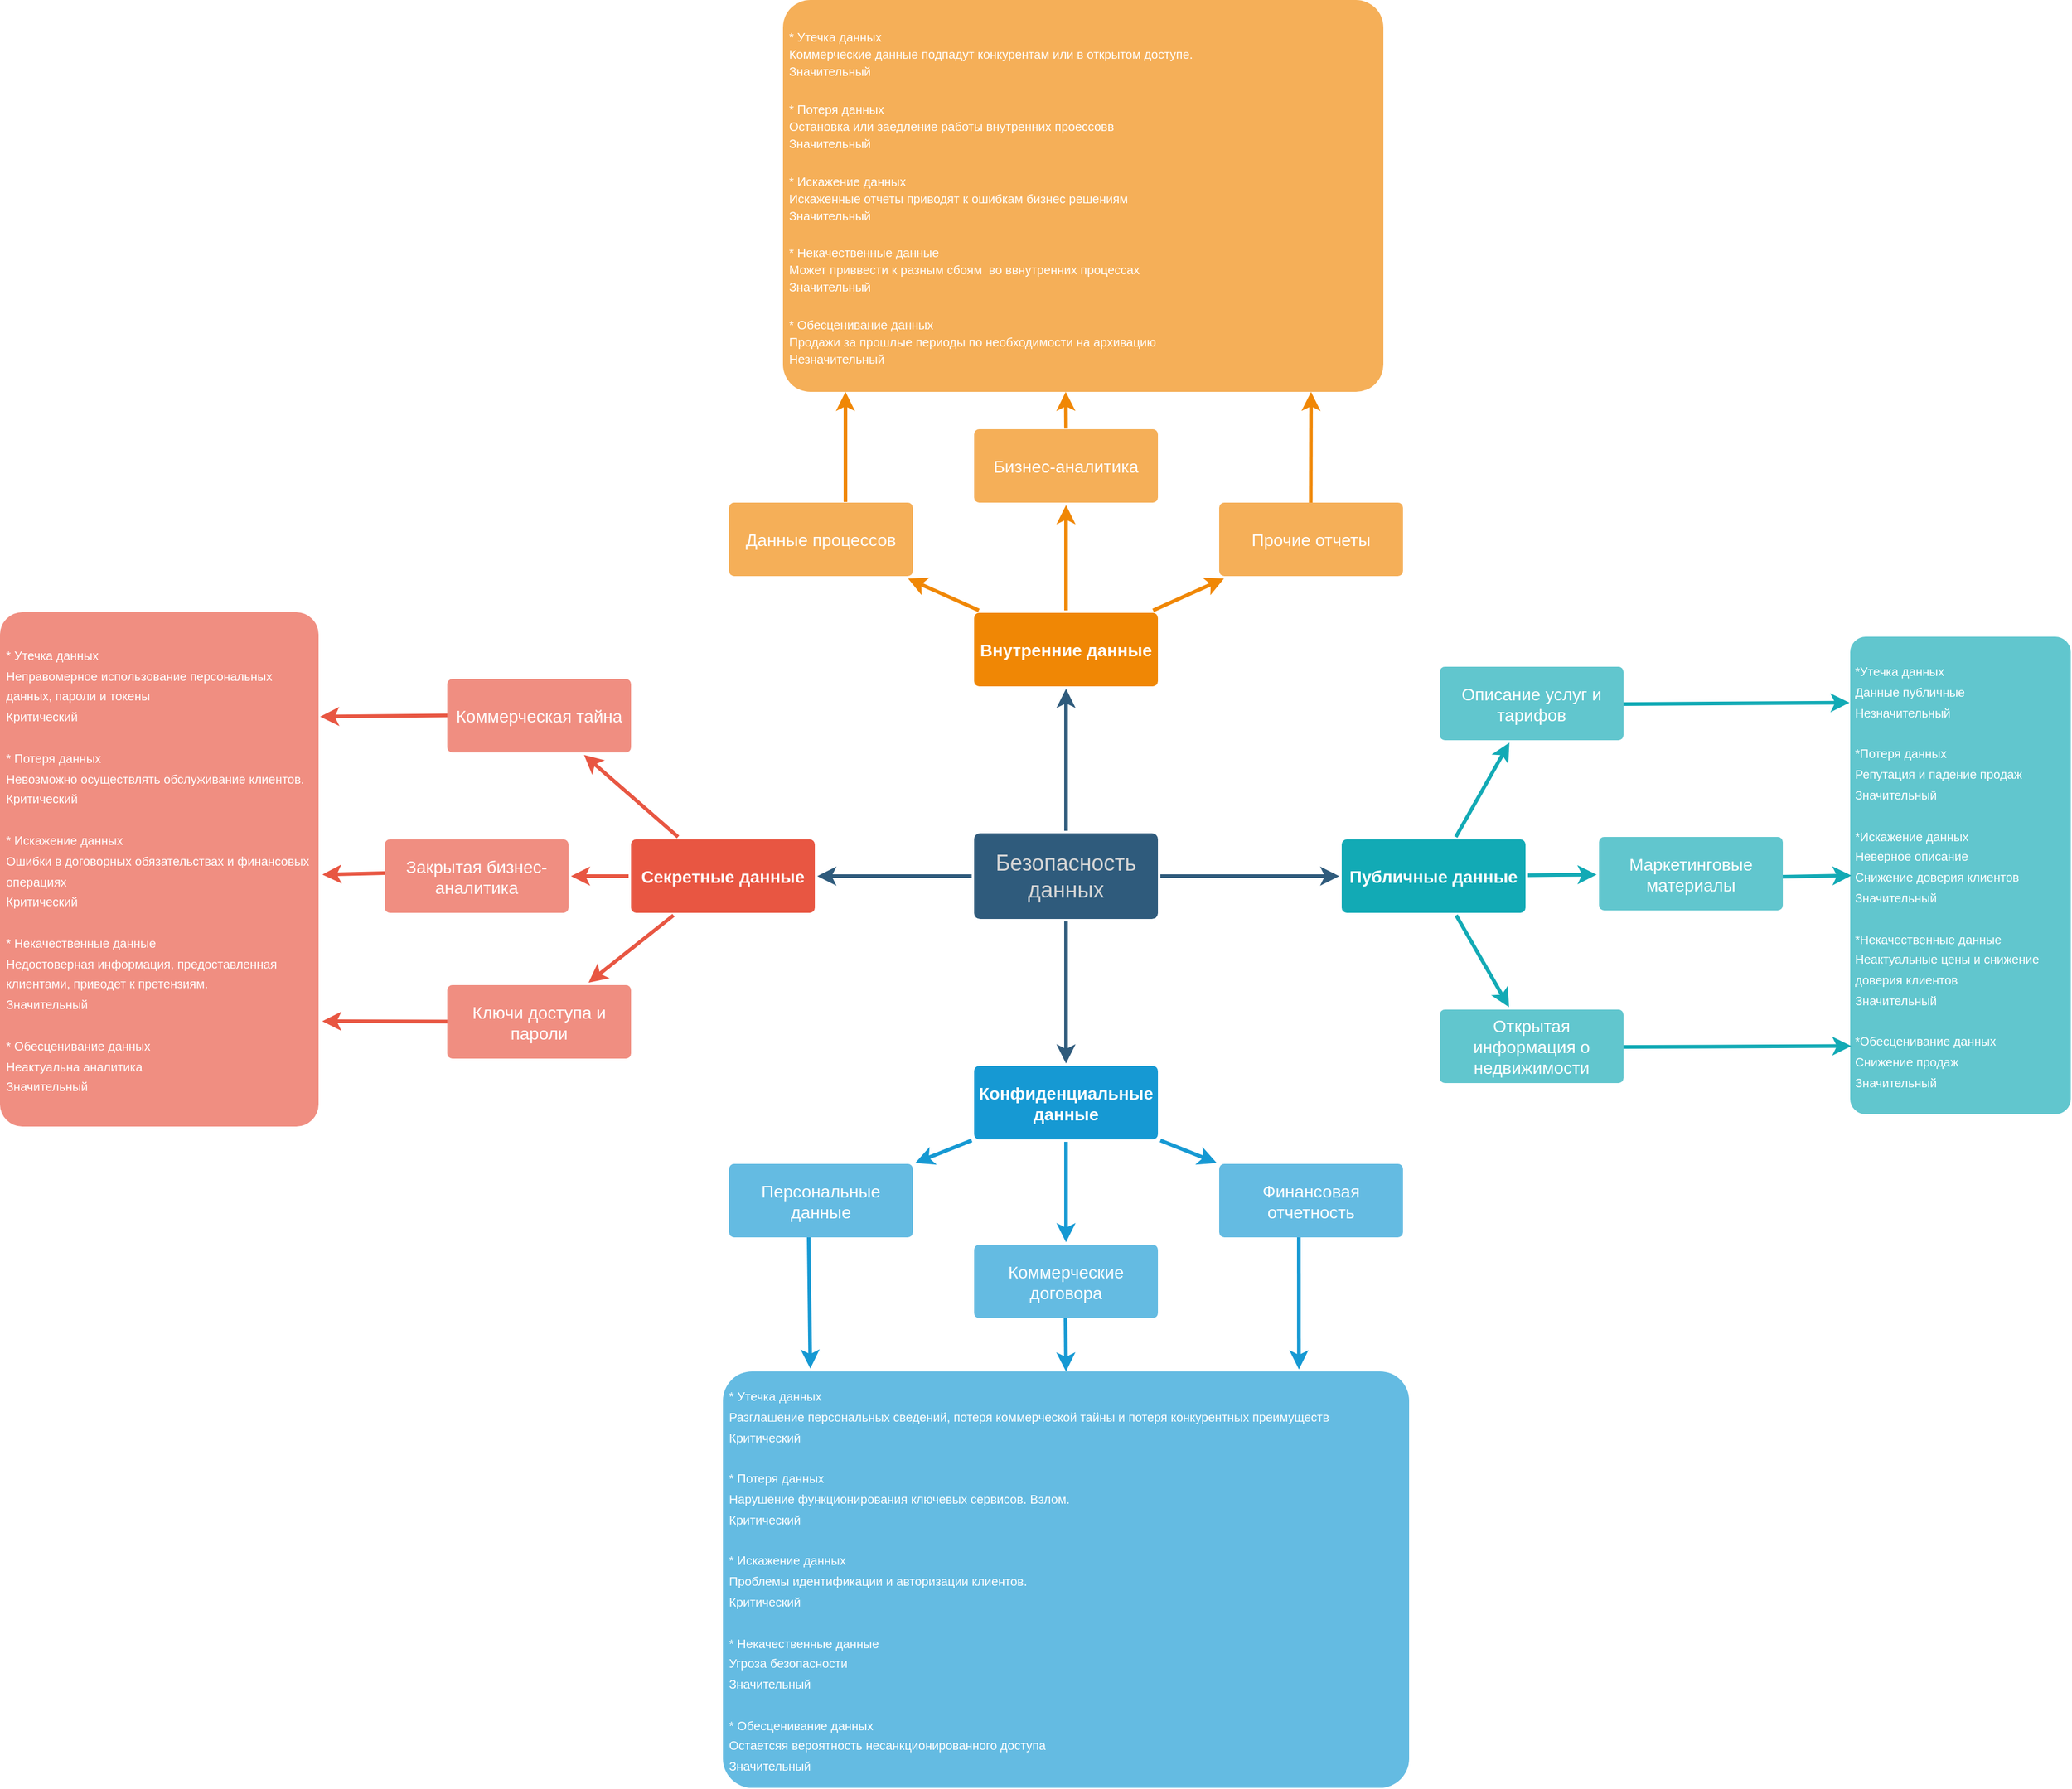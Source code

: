 <mxfile version="26.1.0">
  <diagram id="6a731a19-8d31-9384-78a2-239565b7b9f0" name="Page-1">
    <mxGraphModel dx="2339" dy="1493" grid="1" gridSize="10" guides="1" tooltips="1" connect="1" arrows="1" fold="1" page="1" pageScale="1" pageWidth="1169" pageHeight="827" background="none" math="0" shadow="0">
      <root>
        <mxCell id="0" />
        <mxCell id="1" parent="0" />
        <mxCell id="1745" value="" style="edgeStyle=none;rounded=0;jumpStyle=none;html=1;shadow=0;labelBackgroundColor=none;startArrow=none;startFill=0;endArrow=classic;endFill=1;jettySize=auto;orthogonalLoop=1;strokeColor=#2F5B7C;strokeWidth=3;fontFamily=Helvetica;fontSize=16;fontColor=#23445D;spacing=5;" parent="1" source="1749" target="1764" edge="1">
          <mxGeometry relative="1" as="geometry" />
        </mxCell>
        <mxCell id="1746" value="" style="edgeStyle=none;rounded=0;jumpStyle=none;html=1;shadow=0;labelBackgroundColor=none;startArrow=none;startFill=0;endArrow=classic;endFill=1;jettySize=auto;orthogonalLoop=1;strokeColor=#2F5B7C;strokeWidth=3;fontFamily=Helvetica;fontSize=16;fontColor=#23445D;spacing=5;" parent="1" source="1749" target="1771" edge="1">
          <mxGeometry relative="1" as="geometry" />
        </mxCell>
        <mxCell id="1747" value="" style="edgeStyle=none;rounded=0;jumpStyle=none;html=1;shadow=0;labelBackgroundColor=none;startArrow=none;startFill=0;endArrow=classic;endFill=1;jettySize=auto;orthogonalLoop=1;strokeColor=#2F5B7C;strokeWidth=3;fontFamily=Helvetica;fontSize=16;fontColor=#23445D;spacing=5;" parent="1" source="1749" target="1760" edge="1">
          <mxGeometry relative="1" as="geometry" />
        </mxCell>
        <mxCell id="1748" value="" style="edgeStyle=none;rounded=0;jumpStyle=none;html=1;shadow=0;labelBackgroundColor=none;startArrow=none;startFill=0;endArrow=classic;endFill=1;jettySize=auto;orthogonalLoop=1;strokeColor=#2F5B7C;strokeWidth=3;fontFamily=Helvetica;fontSize=16;fontColor=#23445D;spacing=5;" parent="1" source="1749" target="1753" edge="1">
          <mxGeometry relative="1" as="geometry" />
        </mxCell>
        <mxCell id="1749" value="&lt;div style=&quot;&quot;&gt;&lt;span style=&quot;background-color: initial; font-size: 18px; font-weight: 400; white-space-collapse: preserve;&quot;&gt;&lt;font face=&quot;YS Text, sans-serif&quot; color=&quot;#d6d6d6&quot;&gt;Безопасность данных&lt;/font&gt;&lt;/span&gt;&lt;/div&gt;" style="rounded=1;whiteSpace=wrap;html=1;shadow=0;labelBackgroundColor=none;strokeColor=none;strokeWidth=3;fillColor=#2F5B7C;fontFamily=Helvetica;fontSize=16;fontColor=#FFFFFF;align=center;fontStyle=1;spacing=5;arcSize=7;perimeterSpacing=2;" parent="1" vertex="1">
          <mxGeometry x="495" y="380.5" width="150" height="70" as="geometry" />
        </mxCell>
        <mxCell id="1750" value="" style="edgeStyle=none;rounded=1;jumpStyle=none;html=1;shadow=0;labelBackgroundColor=none;startArrow=none;startFill=0;jettySize=auto;orthogonalLoop=1;strokeColor=#E85642;strokeWidth=3;fontFamily=Helvetica;fontSize=14;fontColor=#FFFFFF;spacing=5;fontStyle=1;fillColor=#b0e3e6;" parent="1" source="1753" target="1756" edge="1">
          <mxGeometry relative="1" as="geometry" />
        </mxCell>
        <mxCell id="1751" value="" style="edgeStyle=none;rounded=1;jumpStyle=none;html=1;shadow=0;labelBackgroundColor=none;startArrow=none;startFill=0;jettySize=auto;orthogonalLoop=1;strokeColor=#E85642;strokeWidth=3;fontFamily=Helvetica;fontSize=14;fontColor=#FFFFFF;spacing=5;fontStyle=1;fillColor=#b0e3e6;" parent="1" source="1753" target="1755" edge="1">
          <mxGeometry relative="1" as="geometry" />
        </mxCell>
        <mxCell id="1752" value="" style="edgeStyle=none;rounded=1;jumpStyle=none;html=1;shadow=0;labelBackgroundColor=none;startArrow=none;startFill=0;jettySize=auto;orthogonalLoop=1;strokeColor=#E85642;strokeWidth=3;fontFamily=Helvetica;fontSize=14;fontColor=#FFFFFF;spacing=5;fontStyle=1;fillColor=#b0e3e6;" parent="1" source="1753" target="1754" edge="1">
          <mxGeometry relative="1" as="geometry" />
        </mxCell>
        <mxCell id="1753" value="Секретные данные" style="rounded=1;whiteSpace=wrap;html=1;shadow=0;labelBackgroundColor=none;strokeColor=none;strokeWidth=3;fillColor=#e85642;fontFamily=Helvetica;fontSize=14;fontColor=#FFFFFF;align=center;spacing=5;fontStyle=1;arcSize=7;perimeterSpacing=2;" parent="1" vertex="1">
          <mxGeometry x="215" y="385.5" width="150" height="60" as="geometry" />
        </mxCell>
        <mxCell id="1754" value="Ключи доступа и пароли" style="rounded=1;whiteSpace=wrap;html=1;shadow=0;labelBackgroundColor=none;strokeColor=none;strokeWidth=3;fillColor=#f08e81;fontFamily=Helvetica;fontSize=14;fontColor=#FFFFFF;align=center;spacing=5;fontStyle=0;arcSize=7;perimeterSpacing=2;" parent="1" vertex="1">
          <mxGeometry x="65" y="504.5" width="150" height="60" as="geometry" />
        </mxCell>
        <mxCell id="1755" value="Закрытая бизнес-аналитика" style="rounded=1;whiteSpace=wrap;html=1;shadow=0;labelBackgroundColor=none;strokeColor=none;strokeWidth=3;fillColor=#f08e81;fontFamily=Helvetica;fontSize=14;fontColor=#FFFFFF;align=center;spacing=5;fontStyle=0;arcSize=7;perimeterSpacing=2;" parent="1" vertex="1">
          <mxGeometry x="14" y="385.5" width="150" height="60" as="geometry" />
        </mxCell>
        <mxCell id="1756" value="Коммерческая тайна" style="rounded=1;whiteSpace=wrap;html=1;shadow=0;labelBackgroundColor=none;strokeColor=none;strokeWidth=3;fillColor=#f08e81;fontFamily=Helvetica;fontSize=14;fontColor=#FFFFFF;align=center;spacing=5;fontStyle=0;arcSize=7;perimeterSpacing=2;" parent="1" vertex="1">
          <mxGeometry x="65" y="254.5" width="150" height="60" as="geometry" />
        </mxCell>
        <mxCell id="1757" value="" style="edgeStyle=none;rounded=0;jumpStyle=none;html=1;shadow=0;labelBackgroundColor=none;startArrow=none;startFill=0;endArrow=classic;endFill=1;jettySize=auto;orthogonalLoop=1;strokeColor=#1699D3;strokeWidth=3;fontFamily=Helvetica;fontSize=14;fontColor=#FFFFFF;spacing=5;" parent="1" source="1760" target="1763" edge="1">
          <mxGeometry relative="1" as="geometry" />
        </mxCell>
        <mxCell id="1758" value="" style="edgeStyle=none;rounded=0;jumpStyle=none;html=1;shadow=0;labelBackgroundColor=none;startArrow=none;startFill=0;endArrow=classic;endFill=1;jettySize=auto;orthogonalLoop=1;strokeColor=#1699D3;strokeWidth=3;fontFamily=Helvetica;fontSize=14;fontColor=#FFFFFF;spacing=5;" parent="1" source="1760" target="1762" edge="1">
          <mxGeometry relative="1" as="geometry" />
        </mxCell>
        <mxCell id="1759" value="" style="edgeStyle=none;rounded=0;jumpStyle=none;html=1;shadow=0;labelBackgroundColor=none;startArrow=none;startFill=0;endArrow=classic;endFill=1;jettySize=auto;orthogonalLoop=1;strokeColor=#1699D3;strokeWidth=3;fontFamily=Helvetica;fontSize=14;fontColor=#FFFFFF;spacing=5;" parent="1" source="1760" target="1761" edge="1">
          <mxGeometry relative="1" as="geometry" />
        </mxCell>
        <mxCell id="1760" value="Конфиденциальные данные" style="rounded=1;whiteSpace=wrap;html=1;shadow=0;labelBackgroundColor=none;strokeColor=none;strokeWidth=3;fillColor=#1699d3;fontFamily=Helvetica;fontSize=14;fontColor=#FFFFFF;align=center;spacing=5;fontStyle=1;arcSize=7;perimeterSpacing=2;" parent="1" vertex="1">
          <mxGeometry x="495" y="570.5" width="150" height="60" as="geometry" />
        </mxCell>
        <mxCell id="1761" value="Финансовая отчетность" style="rounded=1;whiteSpace=wrap;html=1;shadow=0;labelBackgroundColor=none;strokeColor=none;strokeWidth=3;fillColor=#64bbe2;fontFamily=Helvetica;fontSize=14;fontColor=#FFFFFF;align=center;spacing=5;arcSize=7;perimeterSpacing=2;" parent="1" vertex="1">
          <mxGeometry x="695" y="650.5" width="150" height="60" as="geometry" />
        </mxCell>
        <mxCell id="1762" value="Коммерческие договора" style="rounded=1;whiteSpace=wrap;html=1;shadow=0;labelBackgroundColor=none;strokeColor=none;strokeWidth=3;fillColor=#64bbe2;fontFamily=Helvetica;fontSize=14;fontColor=#FFFFFF;align=center;spacing=5;arcSize=7;perimeterSpacing=2;" parent="1" vertex="1">
          <mxGeometry x="495" y="716.5" width="150" height="60" as="geometry" />
        </mxCell>
        <mxCell id="1763" value="Персональные данные" style="rounded=1;whiteSpace=wrap;html=1;shadow=0;labelBackgroundColor=none;strokeColor=none;strokeWidth=3;fillColor=#64bbe2;fontFamily=Helvetica;fontSize=14;fontColor=#FFFFFF;align=center;spacing=5;arcSize=7;perimeterSpacing=2;" parent="1" vertex="1">
          <mxGeometry x="295" y="650.5" width="150" height="60" as="geometry" />
        </mxCell>
        <mxCell id="1764" value="Внутренние данные" style="rounded=1;whiteSpace=wrap;html=1;shadow=0;labelBackgroundColor=none;strokeColor=none;strokeWidth=3;fillColor=#F08705;fontFamily=Helvetica;fontSize=14;fontColor=#FFFFFF;align=center;spacing=5;fontStyle=1;arcSize=7;perimeterSpacing=2;" parent="1" vertex="1">
          <mxGeometry x="495" y="200.5" width="150" height="60" as="geometry" />
        </mxCell>
        <mxCell id="1765" value="Прочие отчеты" style="rounded=1;whiteSpace=wrap;html=1;shadow=0;labelBackgroundColor=none;strokeColor=none;strokeWidth=3;fillColor=#f5af58;fontFamily=Helvetica;fontSize=14;fontColor=#FFFFFF;align=center;spacing=5;arcSize=7;perimeterSpacing=2;" parent="1" vertex="1">
          <mxGeometry x="695" y="110.5" width="150" height="60" as="geometry" />
        </mxCell>
        <mxCell id="1766" value="" style="edgeStyle=none;rounded=0;jumpStyle=none;html=1;shadow=0;labelBackgroundColor=none;startArrow=none;startFill=0;endArrow=classic;endFill=1;jettySize=auto;orthogonalLoop=1;strokeColor=#F08705;strokeWidth=3;fontFamily=Helvetica;fontSize=14;fontColor=#FFFFFF;spacing=5;" parent="1" source="1764" target="1765" edge="1">
          <mxGeometry relative="1" as="geometry" />
        </mxCell>
        <mxCell id="1767" value="Бизнес-аналитика" style="rounded=1;whiteSpace=wrap;html=1;shadow=0;labelBackgroundColor=none;strokeColor=none;strokeWidth=3;fillColor=#f5af58;fontFamily=Helvetica;fontSize=14;fontColor=#FFFFFF;align=center;spacing=5;arcSize=7;perimeterSpacing=2;" parent="1" vertex="1">
          <mxGeometry x="495" y="50.5" width="150" height="60" as="geometry" />
        </mxCell>
        <mxCell id="1768" value="" style="edgeStyle=none;rounded=0;jumpStyle=none;html=1;shadow=0;labelBackgroundColor=none;startArrow=none;startFill=0;endArrow=classic;endFill=1;jettySize=auto;orthogonalLoop=1;strokeColor=#F08705;strokeWidth=3;fontFamily=Helvetica;fontSize=14;fontColor=#FFFFFF;spacing=5;" parent="1" source="1764" target="1767" edge="1">
          <mxGeometry relative="1" as="geometry" />
        </mxCell>
        <mxCell id="1769" value="Данные процессов" style="rounded=1;whiteSpace=wrap;html=1;shadow=0;labelBackgroundColor=none;strokeColor=none;strokeWidth=3;fillColor=#f5af58;fontFamily=Helvetica;fontSize=14;fontColor=#FFFFFF;align=center;spacing=5;arcSize=7;perimeterSpacing=2;" parent="1" vertex="1">
          <mxGeometry x="295" y="110.5" width="150" height="60" as="geometry" />
        </mxCell>
        <mxCell id="1770" value="" style="edgeStyle=none;rounded=0;jumpStyle=none;html=1;shadow=0;labelBackgroundColor=none;startArrow=none;startFill=0;endArrow=classic;endFill=1;jettySize=auto;orthogonalLoop=1;strokeColor=#F08705;strokeWidth=3;fontFamily=Helvetica;fontSize=14;fontColor=#FFFFFF;spacing=5;" parent="1" source="1764" target="1769" edge="1">
          <mxGeometry relative="1" as="geometry" />
        </mxCell>
        <mxCell id="1771" value="Публичные данные" style="rounded=1;whiteSpace=wrap;html=1;shadow=0;labelBackgroundColor=none;strokeColor=none;strokeWidth=3;fillColor=#12aab5;fontFamily=Helvetica;fontSize=14;fontColor=#FFFFFF;align=center;spacing=5;fontStyle=1;arcSize=7;perimeterSpacing=2;" parent="1" vertex="1">
          <mxGeometry x="795" y="385.5" width="150" height="60" as="geometry" />
        </mxCell>
        <mxCell id="1772" value="Открытая информация о недвижимости" style="rounded=1;whiteSpace=wrap;html=1;shadow=0;labelBackgroundColor=none;strokeColor=none;strokeWidth=3;fillColor=#61c6ce;fontFamily=Helvetica;fontSize=14;fontColor=#FFFFFF;align=center;spacing=5;fontStyle=0;arcSize=7;perimeterSpacing=2;" parent="1" vertex="1">
          <mxGeometry x="875" y="524.5" width="150" height="60" as="geometry" />
        </mxCell>
        <mxCell id="1773" value="" style="edgeStyle=none;rounded=1;jumpStyle=none;html=1;shadow=0;labelBackgroundColor=none;startArrow=none;startFill=0;jettySize=auto;orthogonalLoop=1;strokeColor=#12AAB5;strokeWidth=3;fontFamily=Helvetica;fontSize=14;fontColor=#FFFFFF;spacing=5;fontStyle=1;fillColor=#b0e3e6;" parent="1" source="1771" target="1772" edge="1">
          <mxGeometry relative="1" as="geometry" />
        </mxCell>
        <mxCell id="1776" value="Маркетинговые материалы" style="rounded=1;whiteSpace=wrap;html=1;shadow=0;labelBackgroundColor=none;strokeColor=none;strokeWidth=3;fillColor=#61c6ce;fontFamily=Helvetica;fontSize=14;fontColor=#FFFFFF;align=center;spacing=5;fontStyle=0;arcSize=7;perimeterSpacing=2;" parent="1" vertex="1">
          <mxGeometry x="1005" y="383.5" width="150" height="60" as="geometry" />
        </mxCell>
        <mxCell id="1777" value="" style="edgeStyle=none;rounded=1;jumpStyle=none;html=1;shadow=0;labelBackgroundColor=none;startArrow=none;startFill=0;jettySize=auto;orthogonalLoop=1;strokeColor=#12AAB5;strokeWidth=3;fontFamily=Helvetica;fontSize=14;fontColor=#FFFFFF;spacing=5;fontStyle=1;fillColor=#b0e3e6;" parent="1" source="1771" target="1776" edge="1">
          <mxGeometry relative="1" as="geometry">
            <Array as="points" />
          </mxGeometry>
        </mxCell>
        <mxCell id="1778" value="Описание услуг и тарифов" style="rounded=1;whiteSpace=wrap;html=1;shadow=0;labelBackgroundColor=none;strokeColor=none;strokeWidth=3;fillColor=#61c6ce;fontFamily=Helvetica;fontSize=14;fontColor=#FFFFFF;align=center;spacing=5;fontStyle=0;arcSize=7;perimeterSpacing=2;" parent="1" vertex="1">
          <mxGeometry x="875" y="244.5" width="150" height="60" as="geometry" />
        </mxCell>
        <mxCell id="1779" value="" style="edgeStyle=none;rounded=1;jumpStyle=none;html=1;shadow=0;labelBackgroundColor=none;startArrow=none;startFill=0;jettySize=auto;orthogonalLoop=1;strokeColor=#12AAB5;strokeWidth=3;fontFamily=Helvetica;fontSize=14;fontColor=#FFFFFF;spacing=5;fontStyle=1;fillColor=#b0e3e6;" parent="1" source="1771" target="1778" edge="1">
          <mxGeometry relative="1" as="geometry" />
        </mxCell>
        <mxCell id="LqUDhE6CT75-z_iS7zV2-1779" value="&lt;div style=&quot;text-align: left;&quot;&gt;&lt;span style=&quot;background-color: initial;&quot;&gt;&lt;font style=&quot;font-size: 10px;&quot;&gt;*Утечка данных&lt;/font&gt;&lt;/span&gt;&lt;/div&gt;&lt;div style=&quot;text-align: left;&quot;&gt;&lt;font style=&quot;font-size: 10px;&quot;&gt;Данные публичные&lt;br&gt;&lt;/font&gt;&lt;/div&gt;&lt;div style=&quot;text-align: left;&quot;&gt;&lt;font style=&quot;font-size: 10px;&quot;&gt;Незначительный&lt;br&gt;&lt;/font&gt;&lt;/div&gt;&lt;div style=&quot;text-align: left;&quot;&gt;&lt;font style=&quot;font-size: 10px;&quot;&gt;&lt;br&gt;&lt;/font&gt;&lt;/div&gt;&lt;div style=&quot;text-align: left;&quot;&gt;&lt;font style=&quot;font-size: 10px;&quot;&gt;*Потеря данных&lt;/font&gt;&lt;/div&gt;&lt;div style=&quot;text-align: left;&quot;&gt;&lt;font style=&quot;font-size: 10px;&quot;&gt;Репутация и падение продаж&lt;br&gt;&lt;/font&gt;&lt;/div&gt;&lt;div style=&quot;text-align: left;&quot;&gt;&lt;font style=&quot;font-size: 10px;&quot;&gt;Значительный&lt;br&gt;&lt;/font&gt;&lt;/div&gt;&lt;div style=&quot;text-align: left;&quot;&gt;&lt;font style=&quot;font-size: 10px;&quot;&gt;&lt;br&gt;&lt;/font&gt;&lt;/div&gt;&lt;div style=&quot;text-align: left;&quot;&gt;&lt;font style=&quot;font-size: 10px;&quot;&gt;*Искажение данных&lt;/font&gt;&lt;/div&gt;&lt;div style=&quot;text-align: left;&quot;&gt;&lt;font style=&quot;font-size: 10px;&quot;&gt;Неверное описание&lt;/font&gt;&lt;/div&gt;&lt;div style=&quot;text-align: left;&quot;&gt;&lt;font style=&quot;font-size: 10px;&quot;&gt;Снижение доверия клиентов&lt;br&gt;&lt;/font&gt;&lt;/div&gt;&lt;div style=&quot;text-align: left;&quot;&gt;&lt;font style=&quot;font-size: 10px;&quot;&gt;Значительный&lt;br&gt;&lt;/font&gt;&lt;/div&gt;&lt;div style=&quot;text-align: left;&quot;&gt;&lt;font style=&quot;font-size: 10px;&quot;&gt;&lt;br&gt;&lt;/font&gt;&lt;/div&gt;&lt;div style=&quot;text-align: left;&quot;&gt;&lt;font style=&quot;font-size: 10px;&quot;&gt;*Некачественные данные&lt;/font&gt;&lt;/div&gt;&lt;div style=&quot;text-align: left;&quot;&gt;&lt;font style=&quot;font-size: 10px;&quot;&gt;Неактуальные цены и снижение доверия клиентов&lt;br&gt;&lt;/font&gt;&lt;/div&gt;&lt;div style=&quot;text-align: left;&quot;&gt;&lt;font style=&quot;font-size: 10px;&quot;&gt;Значительный&lt;br&gt;&lt;/font&gt;&lt;/div&gt;&lt;div style=&quot;text-align: left;&quot;&gt;&lt;font style=&quot;font-size: 10px;&quot;&gt;&lt;br&gt;&lt;/font&gt;&lt;/div&gt;&lt;div style=&quot;text-align: left;&quot;&gt;&lt;font style=&quot;font-size: 10px;&quot;&gt;*Обесценивание данных&lt;/font&gt;&lt;/div&gt;&lt;div style=&quot;text-align: left;&quot;&gt;&lt;font style=&quot;font-size: 10px;&quot;&gt;Снижение продаж&lt;/font&gt;&lt;/div&gt;&lt;div style=&quot;text-align: left;&quot;&gt;&lt;font style=&quot;font-size: 10px;&quot;&gt;Значительный&lt;/font&gt;&lt;/div&gt;" style="whiteSpace=wrap;html=1;fontSize=14;fillColor=#61c6ce;strokeColor=none;fontColor=#FFFFFF;rounded=1;shadow=0;labelBackgroundColor=none;strokeWidth=3;spacing=5;fontStyle=0;arcSize=7;" parent="1" vertex="1">
          <mxGeometry x="1210" y="220" width="180" height="390" as="geometry" />
        </mxCell>
        <mxCell id="LqUDhE6CT75-z_iS7zV2-1784" value="" style="edgeStyle=none;rounded=1;jumpStyle=none;html=1;shadow=0;labelBackgroundColor=none;startArrow=none;startFill=0;jettySize=auto;orthogonalLoop=1;strokeColor=#12AAB5;strokeWidth=3;fontFamily=Helvetica;fontSize=14;fontColor=#FFFFFF;spacing=5;fontStyle=1;fillColor=#b0e3e6;" parent="1" edge="1">
          <mxGeometry relative="1" as="geometry">
            <mxPoint x="1155" y="416" as="sourcePoint" />
            <mxPoint x="1211" y="415" as="targetPoint" />
            <Array as="points" />
          </mxGeometry>
        </mxCell>
        <mxCell id="LqUDhE6CT75-z_iS7zV2-1785" value="" style="edgeStyle=none;rounded=1;jumpStyle=none;html=1;shadow=0;labelBackgroundColor=none;startArrow=none;startFill=0;jettySize=auto;orthogonalLoop=1;strokeColor=#12AAB5;strokeWidth=3;fontFamily=Helvetica;fontSize=14;fontColor=#FFFFFF;spacing=5;fontStyle=1;fillColor=#b0e3e6;entryX=-0.003;entryY=0.138;entryDx=0;entryDy=0;entryPerimeter=0;" parent="1" target="LqUDhE6CT75-z_iS7zV2-1779" edge="1">
          <mxGeometry relative="1" as="geometry">
            <mxPoint x="1025" y="275" as="sourcePoint" />
            <mxPoint x="1081" y="274" as="targetPoint" />
            <Array as="points" />
          </mxGeometry>
        </mxCell>
        <mxCell id="LqUDhE6CT75-z_iS7zV2-1786" value="" style="edgeStyle=none;rounded=1;jumpStyle=none;html=1;shadow=0;labelBackgroundColor=none;startArrow=none;startFill=0;jettySize=auto;orthogonalLoop=1;strokeColor=#12AAB5;strokeWidth=3;fontFamily=Helvetica;fontSize=14;fontColor=#FFFFFF;spacing=5;fontStyle=1;fillColor=#b0e3e6;entryX=0.005;entryY=0.857;entryDx=0;entryDy=0;entryPerimeter=0;" parent="1" target="LqUDhE6CT75-z_iS7zV2-1779" edge="1">
          <mxGeometry relative="1" as="geometry">
            <mxPoint x="1025" y="555" as="sourcePoint" />
            <mxPoint x="1081" y="554" as="targetPoint" />
            <Array as="points" />
          </mxGeometry>
        </mxCell>
        <mxCell id="LqUDhE6CT75-z_iS7zV2-1787" value="&lt;div style=&quot;line-height: 100%;&quot;&gt;&lt;font style=&quot;font-size: 10px; line-height: 100%;&quot;&gt;* Утечка данных&lt;/font&gt;&lt;/div&gt;&lt;div style=&quot;line-height: 100%;&quot;&gt;&lt;font style=&quot;font-size: 10px; line-height: 100%;&quot;&gt;Коммерческие данные подпадут конкурентам или в открытом доступе.&amp;nbsp;&lt;/font&gt;&lt;/div&gt;&lt;div style=&quot;line-height: 100%;&quot;&gt;&lt;font style=&quot;font-size: 10px; line-height: 100%;&quot;&gt;Значительный&lt;/font&gt;&lt;/div&gt;&lt;div&gt;&lt;font style=&quot;font-size: 10px;&quot;&gt;&lt;br&gt;&lt;/font&gt;&lt;/div&gt;&lt;div style=&quot;line-height: 100%;&quot;&gt;&lt;font style=&quot;font-size: 10px; line-height: 100%;&quot;&gt;* Потеря данных&amp;nbsp;&lt;/font&gt;&lt;/div&gt;&lt;div style=&quot;line-height: 100%;&quot;&gt;&lt;font style=&quot;font-size: 10px; line-height: 100%;&quot;&gt;Остановка или заедление работы внутренних проессовв&lt;/font&gt;&lt;/div&gt;&lt;div style=&quot;line-height: 100%;&quot;&gt;&lt;font style=&quot;font-size: 10px; line-height: 100%;&quot;&gt;Значительный&lt;br&gt;&lt;/font&gt;&lt;/div&gt;&lt;div&gt;&lt;font style=&quot;font-size: 10px;&quot;&gt;&lt;br&gt;&lt;/font&gt;&lt;/div&gt;&lt;div style=&quot;line-height: 100%;&quot;&gt;&lt;font style=&quot;font-size: 10px; line-height: 100%;&quot;&gt;* Искажение данных&lt;/font&gt;&lt;/div&gt;&lt;div style=&quot;line-height: 100%;&quot;&gt;&lt;font style=&quot;font-size: 10px; line-height: 100%;&quot;&gt;Искаженные отчеты приводят к ошибкам бизнес решениям&lt;/font&gt;&lt;/div&gt;&lt;div style=&quot;line-height: 100%;&quot;&gt;&lt;font style=&quot;font-size: 10px; line-height: 100%;&quot;&gt;Значительный&lt;/font&gt;&lt;/div&gt;&lt;div&gt;&lt;font style=&quot;font-size: 10px;&quot;&gt;&lt;br&gt;&lt;/font&gt;&lt;/div&gt;&lt;div style=&quot;line-height: 100%;&quot;&gt;&lt;font style=&quot;font-size: 10px; line-height: 100%;&quot;&gt;* Некачественные данные&amp;nbsp;&lt;/font&gt;&lt;/div&gt;&lt;div style=&quot;line-height: 100%;&quot;&gt;&lt;font style=&quot;font-size: 10px; line-height: 100%;&quot;&gt;Может приввести к разным сбоям&amp;nbsp; во ввнутренних процессах&lt;/font&gt;&lt;/div&gt;&lt;div style=&quot;line-height: 100%;&quot;&gt;&lt;font style=&quot;font-size: 10px; line-height: 100%;&quot;&gt;Значительный&lt;/font&gt;&lt;/div&gt;&lt;div&gt;&lt;font style=&quot;font-size: 10px;&quot;&gt;&lt;br&gt;&lt;/font&gt;&lt;/div&gt;&lt;div style=&quot;line-height: 100%;&quot;&gt;&lt;font style=&quot;font-size: 10px; line-height: 100%;&quot;&gt;* Обесценивание данных&lt;/font&gt;&lt;/div&gt;&lt;div style=&quot;line-height: 100%;&quot;&gt;&lt;font style=&quot;font-size: 10px; line-height: 100%;&quot;&gt;Продажи за прошлые периоды по необходимости на архивацию&lt;/font&gt;&lt;/div&gt;&lt;div style=&quot;line-height: 100%;&quot;&gt;&lt;font style=&quot;font-size: 10px; line-height: 100%;&quot;&gt;Незначительный&lt;/font&gt;&lt;/div&gt;" style="whiteSpace=wrap;html=1;fontSize=14;fillColor=#f5af58;strokeColor=none;fontColor=#FFFFFF;rounded=1;shadow=0;labelBackgroundColor=none;strokeWidth=3;spacing=5;arcSize=7;align=left;" parent="1" vertex="1">
          <mxGeometry x="339" y="-300" width="490" height="320" as="geometry" />
        </mxCell>
        <mxCell id="LqUDhE6CT75-z_iS7zV2-1789" value="" style="edgeStyle=none;rounded=0;jumpStyle=none;html=1;shadow=0;labelBackgroundColor=none;startArrow=none;startFill=0;endArrow=classic;endFill=1;jettySize=auto;orthogonalLoop=1;strokeColor=#F08705;strokeWidth=3;fontFamily=Helvetica;fontSize=14;fontColor=#FFFFFF;spacing=5;" parent="1" edge="1">
          <mxGeometry relative="1" as="geometry">
            <mxPoint x="769.76" y="110.5" as="sourcePoint" />
            <mxPoint x="770" y="20" as="targetPoint" />
          </mxGeometry>
        </mxCell>
        <mxCell id="LqUDhE6CT75-z_iS7zV2-1790" value="" style="edgeStyle=none;rounded=0;jumpStyle=none;html=1;shadow=0;labelBackgroundColor=none;startArrow=none;startFill=0;endArrow=classic;endFill=1;jettySize=auto;orthogonalLoop=1;strokeColor=#F08705;strokeWidth=3;fontFamily=Helvetica;fontSize=14;fontColor=#FFFFFF;spacing=5;" parent="1" edge="1">
          <mxGeometry relative="1" as="geometry">
            <mxPoint x="570" y="50" as="sourcePoint" />
            <mxPoint x="569.76" y="20" as="targetPoint" />
          </mxGeometry>
        </mxCell>
        <mxCell id="LqUDhE6CT75-z_iS7zV2-1791" value="" style="edgeStyle=none;rounded=0;jumpStyle=none;html=1;shadow=0;labelBackgroundColor=none;startArrow=none;startFill=0;endArrow=classic;endFill=1;jettySize=auto;orthogonalLoop=1;strokeColor=#F08705;strokeWidth=3;fontFamily=Helvetica;fontSize=14;fontColor=#FFFFFF;spacing=5;" parent="1" edge="1">
          <mxGeometry relative="1" as="geometry">
            <mxPoint x="390" y="110" as="sourcePoint" />
            <mxPoint x="390" y="20" as="targetPoint" />
          </mxGeometry>
        </mxCell>
        <mxCell id="LqUDhE6CT75-z_iS7zV2-1792" value="&lt;div&gt;&lt;font style=&quot;font-size: 10px;&quot;&gt;* Утечка данных&lt;/font&gt;&lt;/div&gt;&lt;div&gt;&lt;font style=&quot;font-size: 10px;&quot;&gt;Разглашение персональных сведений,&amp;nbsp;&lt;/font&gt;&lt;span style=&quot;font-size: 10px; background-color: transparent; color: light-dark(rgb(255, 255, 255), rgb(18, 18, 18));&quot;&gt;потеря коммерческой тайны и&amp;nbsp;&lt;/span&gt;&lt;span style=&quot;font-size: 10px; background-color: transparent; color: light-dark(rgb(255, 255, 255), rgb(18, 18, 18));&quot;&gt;потеря конкурентных преимуществ&amp;nbsp;&lt;/span&gt;&lt;/div&gt;&lt;div&gt;&lt;font style=&quot;font-size: 10px;&quot;&gt;Критический&lt;/font&gt;&lt;/div&gt;&lt;div&gt;&lt;font style=&quot;font-size: 10px;&quot;&gt;&lt;br&gt;&lt;/font&gt;&lt;/div&gt;&lt;div&gt;&lt;font style=&quot;font-size: 10px;&quot;&gt;* Потеря данных&lt;/font&gt;&lt;/div&gt;&lt;div&gt;&lt;font style=&quot;font-size: 10px;&quot;&gt;Нарушение функционирования ключевых сервисов.&amp;nbsp;&lt;/font&gt;&lt;span style=&quot;font-size: 10px; background-color: initial;&quot;&gt;Взлом.&lt;/span&gt;&lt;/div&gt;&lt;div&gt;&lt;font style=&quot;font-size: 10px;&quot;&gt;Критический&lt;/font&gt;&lt;/div&gt;&lt;div&gt;&lt;font style=&quot;font-size: 10px;&quot;&gt;&lt;br&gt;&lt;/font&gt;&lt;/div&gt;&lt;div&gt;&lt;font style=&quot;font-size: 10px;&quot;&gt;* Искажение данных&lt;/font&gt;&lt;/div&gt;&lt;div&gt;&lt;font style=&quot;font-size: 10px;&quot;&gt;Проблемы идентификации и авторизации клиентов.&amp;nbsp;&lt;/font&gt;&lt;/div&gt;&lt;div&gt;&lt;font style=&quot;font-size: 10px;&quot;&gt;Критический&lt;/font&gt;&lt;/div&gt;&lt;div&gt;&lt;font style=&quot;font-size: 10px;&quot;&gt;&lt;br&gt;&lt;/font&gt;&lt;/div&gt;&lt;div&gt;&lt;font style=&quot;font-size: 10px;&quot;&gt;* Некачественные данные&lt;/font&gt;&lt;/div&gt;&lt;div&gt;&lt;font style=&quot;font-size: 10px;&quot;&gt;Угроза безопасности&lt;/font&gt;&lt;/div&gt;&lt;div&gt;&lt;font style=&quot;font-size: 10px;&quot;&gt;Значительный&lt;/font&gt;&lt;/div&gt;&lt;div&gt;&lt;font style=&quot;font-size: 10px;&quot;&gt;&lt;br&gt;&lt;/font&gt;&lt;/div&gt;&lt;div&gt;&lt;font style=&quot;font-size: 10px;&quot;&gt;* Обесценивание данных&amp;nbsp;&lt;/font&gt;&lt;/div&gt;&lt;div&gt;&lt;font style=&quot;font-size: 10px;&quot;&gt;Остаетсяя вероятность несанкционированного доступа&lt;/font&gt;&lt;/div&gt;&lt;div&gt;&lt;font style=&quot;font-size: 10px;&quot;&gt;Значительный&lt;/font&gt;&lt;/div&gt;" style="rounded=1;whiteSpace=wrap;html=1;shadow=0;labelBackgroundColor=none;strokeColor=none;strokeWidth=3;fillColor=#64bbe2;fontFamily=Helvetica;fontSize=14;fontColor=#FFFFFF;align=left;spacing=5;arcSize=7;perimeterSpacing=2;" parent="1" vertex="1">
          <mxGeometry x="290" y="820" width="560" height="340" as="geometry" />
        </mxCell>
        <mxCell id="LqUDhE6CT75-z_iS7zV2-1794" value="" style="edgeStyle=none;rounded=0;jumpStyle=none;html=1;shadow=0;labelBackgroundColor=none;startArrow=none;startFill=0;endArrow=classic;endFill=1;jettySize=auto;orthogonalLoop=1;strokeColor=#1699D3;strokeWidth=3;fontFamily=Helvetica;fontSize=14;fontColor=#FFFFFF;spacing=5;entryX=0.837;entryY=0.001;entryDx=0;entryDy=0;entryPerimeter=0;" parent="1" target="LqUDhE6CT75-z_iS7zV2-1792" edge="1">
          <mxGeometry relative="1" as="geometry">
            <mxPoint x="760" y="710.5" as="sourcePoint" />
            <mxPoint x="760" y="792.5" as="targetPoint" />
          </mxGeometry>
        </mxCell>
        <mxCell id="LqUDhE6CT75-z_iS7zV2-1795" value="" style="edgeStyle=none;rounded=0;jumpStyle=none;html=1;shadow=0;labelBackgroundColor=none;startArrow=none;startFill=0;endArrow=classic;endFill=1;jettySize=auto;orthogonalLoop=1;strokeColor=#1699D3;strokeWidth=3;fontFamily=Helvetica;fontSize=14;fontColor=#FFFFFF;spacing=5;entryX=0.13;entryY=-0.001;entryDx=0;entryDy=0;entryPerimeter=0;" parent="1" target="LqUDhE6CT75-z_iS7zV2-1792" edge="1">
          <mxGeometry relative="1" as="geometry">
            <mxPoint x="360" y="710.5" as="sourcePoint" />
            <mxPoint x="360" y="792.5" as="targetPoint" />
          </mxGeometry>
        </mxCell>
        <mxCell id="LqUDhE6CT75-z_iS7zV2-1796" value="" style="edgeStyle=none;rounded=0;jumpStyle=none;html=1;shadow=0;labelBackgroundColor=none;startArrow=none;startFill=0;endArrow=classic;endFill=1;jettySize=auto;orthogonalLoop=1;strokeColor=#1699D3;strokeWidth=3;fontFamily=Helvetica;fontSize=14;fontColor=#FFFFFF;spacing=5;" parent="1" edge="1">
          <mxGeometry relative="1" as="geometry">
            <mxPoint x="569.58" y="776.5" as="sourcePoint" />
            <mxPoint x="570" y="820" as="targetPoint" />
          </mxGeometry>
        </mxCell>
        <mxCell id="LqUDhE6CT75-z_iS7zV2-1797" value="&lt;div&gt;&lt;font style=&quot;font-size: 10px;&quot;&gt;* Утечка данных&amp;nbsp;&lt;/font&gt;&lt;/div&gt;&lt;div&gt;&lt;font style=&quot;font-size: 10px;&quot;&gt;Неправомерное использование персональных данных, пароли и токены&lt;/font&gt;&lt;/div&gt;&lt;div&gt;&lt;font style=&quot;font-size: 10px;&quot;&gt;Критический&lt;/font&gt;&lt;/div&gt;&lt;div&gt;&lt;font style=&quot;font-size: 10px;&quot;&gt;&lt;br&gt;&lt;/font&gt;&lt;/div&gt;&lt;div&gt;&lt;font style=&quot;font-size: 10px;&quot;&gt;* Потеря данных&lt;/font&gt;&lt;/div&gt;&lt;div&gt;&lt;font style=&quot;font-size: 10px;&quot;&gt;Невозможно осуществлять обслуживание клиентов.&lt;/font&gt;&lt;/div&gt;&lt;div&gt;&lt;font style=&quot;font-size: 10px;&quot;&gt;Критический&lt;/font&gt;&lt;/div&gt;&lt;div&gt;&lt;font style=&quot;font-size: 10px;&quot;&gt;&lt;br&gt;&lt;/font&gt;&lt;/div&gt;&lt;div&gt;&lt;font style=&quot;font-size: 10px;&quot;&gt;* Искажение данных&lt;/font&gt;&lt;/div&gt;&lt;div&gt;&lt;font style=&quot;font-size: 10px;&quot;&gt;Ошибки в договорных обязательствах и финансовых операциях&lt;/font&gt;&lt;/div&gt;&lt;div&gt;&lt;font style=&quot;font-size: 10px;&quot;&gt;Критический&lt;/font&gt;&lt;/div&gt;&lt;div&gt;&lt;font style=&quot;font-size: 10px;&quot;&gt;&lt;br&gt;&lt;/font&gt;&lt;/div&gt;&lt;div&gt;&lt;font style=&quot;font-size: 10px;&quot;&gt;* Некачественные данные&lt;/font&gt;&lt;/div&gt;&lt;div&gt;&lt;font style=&quot;font-size: 10px;&quot;&gt;Недостоверная информация, предоставленная клиентами, приводет к претензиям.&lt;/font&gt;&lt;/div&gt;&lt;div&gt;&lt;font style=&quot;font-size: 10px;&quot;&gt;Значительный&lt;/font&gt;&lt;/div&gt;&lt;div&gt;&lt;font style=&quot;font-size: 10px;&quot;&gt;&lt;br&gt;&lt;/font&gt;&lt;/div&gt;&lt;div&gt;&lt;font style=&quot;font-size: 10px;&quot;&gt;* Обесценивание данных&lt;/font&gt;&lt;/div&gt;&lt;div&gt;&lt;font style=&quot;font-size: 10px;&quot;&gt;Неактуальна аналитика&amp;nbsp;&lt;/font&gt;&lt;/div&gt;&lt;div&gt;&lt;font style=&quot;font-size: 10px;&quot;&gt;Значительный&lt;/font&gt;&lt;/div&gt;" style="whiteSpace=wrap;html=1;fontSize=14;fillColor=#f08e81;strokeColor=none;fontColor=#FFFFFF;rounded=1;shadow=0;labelBackgroundColor=none;strokeWidth=3;spacing=5;fontStyle=0;arcSize=7;align=left;" parent="1" vertex="1">
          <mxGeometry x="-300" y="200" width="260" height="420" as="geometry" />
        </mxCell>
        <mxCell id="LqUDhE6CT75-z_iS7zV2-1800" value="" style="edgeStyle=none;rounded=1;jumpStyle=none;html=1;shadow=0;labelBackgroundColor=none;startArrow=none;startFill=0;jettySize=auto;orthogonalLoop=1;strokeColor=#E85642;strokeWidth=3;fontFamily=Helvetica;fontSize=14;fontColor=#FFFFFF;spacing=5;fontStyle=1;fillColor=#b0e3e6;exitX=0.052;exitY=0.461;exitDx=0;exitDy=0;exitPerimeter=0;entryX=1.012;entryY=0.51;entryDx=0;entryDy=0;entryPerimeter=0;" parent="1" target="LqUDhE6CT75-z_iS7zV2-1797" edge="1">
          <mxGeometry relative="1" as="geometry">
            <mxPoint x="13.998" y="413.004" as="sourcePoint" />
            <mxPoint x="-46.01" y="413" as="targetPoint" />
          </mxGeometry>
        </mxCell>
        <mxCell id="LqUDhE6CT75-z_iS7zV2-1802" value="" style="edgeStyle=none;rounded=1;jumpStyle=none;html=1;shadow=0;labelBackgroundColor=none;startArrow=none;startFill=0;jettySize=auto;orthogonalLoop=1;strokeColor=#E85642;strokeWidth=3;fontFamily=Helvetica;fontSize=14;fontColor=#FFFFFF;spacing=5;fontStyle=1;fillColor=#b0e3e6;" parent="1" edge="1">
          <mxGeometry relative="1" as="geometry">
            <mxPoint x="65" y="534.21" as="sourcePoint" />
            <mxPoint x="-37" y="534" as="targetPoint" />
          </mxGeometry>
        </mxCell>
        <mxCell id="LqUDhE6CT75-z_iS7zV2-1803" value="" style="edgeStyle=none;rounded=1;jumpStyle=none;html=1;shadow=0;labelBackgroundColor=none;startArrow=none;startFill=0;jettySize=auto;orthogonalLoop=1;strokeColor=#E85642;strokeWidth=3;fontFamily=Helvetica;fontSize=14;fontColor=#FFFFFF;spacing=5;fontStyle=1;fillColor=#b0e3e6;entryX=1.005;entryY=0.203;entryDx=0;entryDy=0;entryPerimeter=0;" parent="1" target="LqUDhE6CT75-z_iS7zV2-1797" edge="1">
          <mxGeometry relative="1" as="geometry">
            <mxPoint x="65" y="284.21" as="sourcePoint" />
            <mxPoint x="18" y="284.21" as="targetPoint" />
          </mxGeometry>
        </mxCell>
      </root>
    </mxGraphModel>
  </diagram>
</mxfile>
